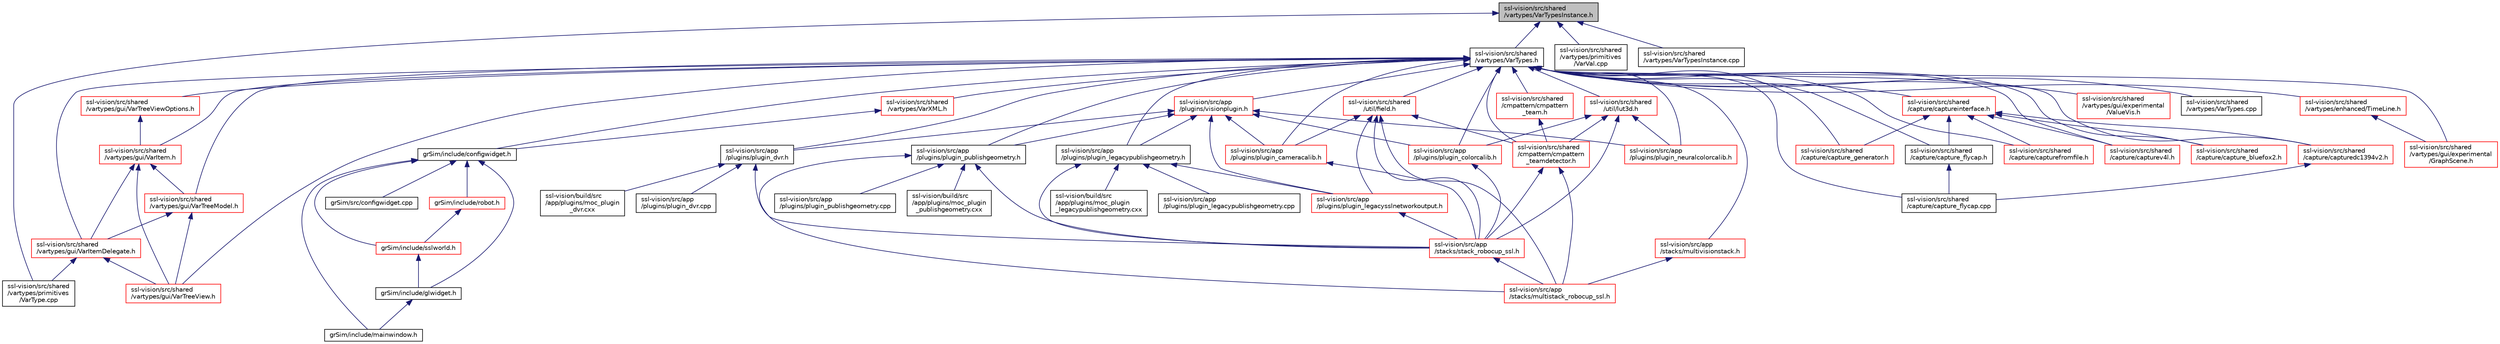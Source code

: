 digraph "ssl-vision/src/shared/vartypes/VarTypesInstance.h"
{
 // INTERACTIVE_SVG=YES
  edge [fontname="Helvetica",fontsize="10",labelfontname="Helvetica",labelfontsize="10"];
  node [fontname="Helvetica",fontsize="10",shape=record];
  Node1 [label="ssl-vision/src/shared\l/vartypes/VarTypesInstance.h",height=0.2,width=0.4,color="black", fillcolor="grey75", style="filled", fontcolor="black"];
  Node1 -> Node2 [dir="back",color="midnightblue",fontsize="10",style="solid",fontname="Helvetica"];
  Node2 [label="ssl-vision/src/shared\l/vartypes/primitives\l/VarType.cpp",height=0.2,width=0.4,color="black", fillcolor="white", style="filled",URL="$dc/d36/_var_type_8cpp.html",tooltip="C++ Implementation: VarType. "];
  Node1 -> Node3 [dir="back",color="midnightblue",fontsize="10",style="solid",fontname="Helvetica"];
  Node3 [label="ssl-vision/src/shared\l/vartypes/primitives\l/VarVal.cpp",height=0.2,width=0.4,color="black", fillcolor="white", style="filled",URL="$d7/d8b/_var_val_8cpp.html"];
  Node1 -> Node4 [dir="back",color="midnightblue",fontsize="10",style="solid",fontname="Helvetica"];
  Node4 [label="ssl-vision/src/shared\l/vartypes/VarTypes.h",height=0.2,width=0.4,color="black", fillcolor="white", style="filled",URL="$d1/d9a/_var_types_8h.html",tooltip="The main header for the VarTypes system. "];
  Node4 -> Node5 [dir="back",color="midnightblue",fontsize="10",style="solid",fontname="Helvetica"];
  Node5 [label="grSim/include/configwidget.h",height=0.2,width=0.4,color="black", fillcolor="white", style="filled",URL="$d6/de5/configwidget_8h.html"];
  Node5 -> Node6 [dir="back",color="midnightblue",fontsize="10",style="solid",fontname="Helvetica"];
  Node6 [label="grSim/include/robot.h",height=0.2,width=0.4,color="red", fillcolor="white", style="filled",URL="$d1/d9c/robot_8h.html"];
  Node6 -> Node7 [dir="back",color="midnightblue",fontsize="10",style="solid",fontname="Helvetica"];
  Node7 [label="grSim/include/sslworld.h",height=0.2,width=0.4,color="red", fillcolor="white", style="filled",URL="$d4/d4c/sslworld_8h.html"];
  Node7 -> Node8 [dir="back",color="midnightblue",fontsize="10",style="solid",fontname="Helvetica"];
  Node8 [label="grSim/include/glwidget.h",height=0.2,width=0.4,color="black", fillcolor="white", style="filled",URL="$d6/d70/gr_sim_2include_2glwidget_8h.html"];
  Node8 -> Node9 [dir="back",color="midnightblue",fontsize="10",style="solid",fontname="Helvetica"];
  Node9 [label="grSim/include/mainwindow.h",height=0.2,width=0.4,color="black", fillcolor="white", style="filled",URL="$de/d37/gr_sim_2include_2mainwindow_8h.html"];
  Node5 -> Node7 [dir="back",color="midnightblue",fontsize="10",style="solid",fontname="Helvetica"];
  Node5 -> Node8 [dir="back",color="midnightblue",fontsize="10",style="solid",fontname="Helvetica"];
  Node5 -> Node9 [dir="back",color="midnightblue",fontsize="10",style="solid",fontname="Helvetica"];
  Node5 -> Node10 [dir="back",color="midnightblue",fontsize="10",style="solid",fontname="Helvetica"];
  Node10 [label="grSim/src/configwidget.cpp",height=0.2,width=0.4,color="black", fillcolor="white", style="filled",URL="$da/da5/configwidget_8cpp.html"];
  Node4 -> Node11 [dir="back",color="midnightblue",fontsize="10",style="solid",fontname="Helvetica"];
  Node11 [label="ssl-vision/src/app\l/plugins/plugin_dvr.h",height=0.2,width=0.4,color="black", fillcolor="white", style="filled",URL="$d1/df0/plugin__dvr_8h.html",tooltip="C++ Interface: plugin_dvr. "];
  Node11 -> Node12 [dir="back",color="midnightblue",fontsize="10",style="solid",fontname="Helvetica"];
  Node12 [label="ssl-vision/build/src\l/app/plugins/moc_plugin\l_dvr.cxx",height=0.2,width=0.4,color="black", fillcolor="white", style="filled",URL="$d3/dfa/moc__plugin__dvr_8cxx.html"];
  Node11 -> Node13 [dir="back",color="midnightblue",fontsize="10",style="solid",fontname="Helvetica"];
  Node13 [label="ssl-vision/src/app\l/stacks/stack_robocup_ssl.h",height=0.2,width=0.4,color="red", fillcolor="white", style="filled",URL="$d1/d92/stack__robocup__ssl_8h.html",tooltip="C++ Interface: stack_robocup_ssl. "];
  Node13 -> Node14 [dir="back",color="midnightblue",fontsize="10",style="solid",fontname="Helvetica"];
  Node14 [label="ssl-vision/src/app\l/stacks/multistack_robocup_ssl.h",height=0.2,width=0.4,color="red", fillcolor="white", style="filled",URL="$db/dc2/multistack__robocup__ssl_8h.html",tooltip="C++ Interface: multistack_robocup_ssl. "];
  Node11 -> Node15 [dir="back",color="midnightblue",fontsize="10",style="solid",fontname="Helvetica"];
  Node15 [label="ssl-vision/src/app\l/plugins/plugin_dvr.cpp",height=0.2,width=0.4,color="black", fillcolor="white", style="filled",URL="$d5/d9e/plugin__dvr_8cpp.html",tooltip="C++ Implementation: plugin_dvr. "];
  Node4 -> Node16 [dir="back",color="midnightblue",fontsize="10",style="solid",fontname="Helvetica"];
  Node16 [label="ssl-vision/src/app\l/plugins/plugin_legacypublishgeometry.h",height=0.2,width=0.4,color="black", fillcolor="white", style="filled",URL="$d7/db2/plugin__legacypublishgeometry_8h.html",tooltip="C++ Interface: plugin_legacypublishgeometry. "];
  Node16 -> Node17 [dir="back",color="midnightblue",fontsize="10",style="solid",fontname="Helvetica"];
  Node17 [label="ssl-vision/build/src\l/app/plugins/moc_plugin\l_legacypublishgeometry.cxx",height=0.2,width=0.4,color="black", fillcolor="white", style="filled",URL="$d1/de1/moc__plugin__legacypublishgeometry_8cxx.html"];
  Node16 -> Node13 [dir="back",color="midnightblue",fontsize="10",style="solid",fontname="Helvetica"];
  Node16 -> Node18 [dir="back",color="midnightblue",fontsize="10",style="solid",fontname="Helvetica"];
  Node18 [label="ssl-vision/src/app\l/plugins/plugin_legacypublishgeometry.cpp",height=0.2,width=0.4,color="black", fillcolor="white", style="filled",URL="$d8/d71/plugin__legacypublishgeometry_8cpp.html",tooltip="C++ Implementation: plugin_legacypublishgeometry. "];
  Node16 -> Node19 [dir="back",color="midnightblue",fontsize="10",style="solid",fontname="Helvetica"];
  Node19 [label="ssl-vision/src/app\l/plugins/plugin_legacysslnetworkoutput.h",height=0.2,width=0.4,color="red", fillcolor="white", style="filled",URL="$d9/db9/plugin__legacysslnetworkoutput_8h.html",tooltip="C++ Interface: plugin_legacysslnetworkoutput. "];
  Node19 -> Node13 [dir="back",color="midnightblue",fontsize="10",style="solid",fontname="Helvetica"];
  Node4 -> Node20 [dir="back",color="midnightblue",fontsize="10",style="solid",fontname="Helvetica"];
  Node20 [label="ssl-vision/src/app\l/plugins/plugin_publishgeometry.h",height=0.2,width=0.4,color="black", fillcolor="white", style="filled",URL="$d8/d45/plugin__publishgeometry_8h.html",tooltip="C++ Interface: plugin_publishgeometry. "];
  Node20 -> Node21 [dir="back",color="midnightblue",fontsize="10",style="solid",fontname="Helvetica"];
  Node21 [label="ssl-vision/build/src\l/app/plugins/moc_plugin\l_publishgeometry.cxx",height=0.2,width=0.4,color="black", fillcolor="white", style="filled",URL="$df/d81/moc__plugin__publishgeometry_8cxx.html"];
  Node20 -> Node13 [dir="back",color="midnightblue",fontsize="10",style="solid",fontname="Helvetica"];
  Node20 -> Node14 [dir="back",color="midnightblue",fontsize="10",style="solid",fontname="Helvetica"];
  Node20 -> Node22 [dir="back",color="midnightblue",fontsize="10",style="solid",fontname="Helvetica"];
  Node22 [label="ssl-vision/src/app\l/plugins/plugin_publishgeometry.cpp",height=0.2,width=0.4,color="black", fillcolor="white", style="filled",URL="$da/dcc/plugin__publishgeometry_8cpp.html",tooltip="C++ Implementation: plugin_publishgeometry. "];
  Node4 -> Node23 [dir="back",color="midnightblue",fontsize="10",style="solid",fontname="Helvetica"];
  Node23 [label="ssl-vision/src/app\l/plugins/visionplugin.h",height=0.2,width=0.4,color="red", fillcolor="white", style="filled",URL="$d8/de0/visionplugin_8h.html",tooltip="C++ Interface: VisionPlugin. "];
  Node23 -> Node11 [dir="back",color="midnightblue",fontsize="10",style="solid",fontname="Helvetica"];
  Node23 -> Node16 [dir="back",color="midnightblue",fontsize="10",style="solid",fontname="Helvetica"];
  Node23 -> Node20 [dir="back",color="midnightblue",fontsize="10",style="solid",fontname="Helvetica"];
  Node23 -> Node24 [dir="back",color="midnightblue",fontsize="10",style="solid",fontname="Helvetica"];
  Node24 [label="ssl-vision/src/app\l/plugins/plugin_cameracalib.h",height=0.2,width=0.4,color="red", fillcolor="white", style="filled",URL="$da/d18/plugin__cameracalib_8h.html",tooltip="C++ Interface: plugin_cameracalib. "];
  Node24 -> Node13 [dir="back",color="midnightblue",fontsize="10",style="solid",fontname="Helvetica"];
  Node23 -> Node25 [dir="back",color="midnightblue",fontsize="10",style="solid",fontname="Helvetica"];
  Node25 [label="ssl-vision/src/app\l/plugins/plugin_colorcalib.h",height=0.2,width=0.4,color="red", fillcolor="white", style="filled",URL="$da/df9/plugin__colorcalib_8h.html",tooltip="C++ Interface: plugin_colorcalib. "];
  Node25 -> Node13 [dir="back",color="midnightblue",fontsize="10",style="solid",fontname="Helvetica"];
  Node23 -> Node19 [dir="back",color="midnightblue",fontsize="10",style="solid",fontname="Helvetica"];
  Node23 -> Node26 [dir="back",color="midnightblue",fontsize="10",style="solid",fontname="Helvetica"];
  Node26 [label="ssl-vision/src/app\l/plugins/plugin_neuralcolorcalib.h",height=0.2,width=0.4,color="red", fillcolor="white", style="filled",URL="$d4/d83/plugin__neuralcolorcalib_8h.html",tooltip="C++ Interface: plugin_neuralcolorcalib. "];
  Node4 -> Node27 [dir="back",color="midnightblue",fontsize="10",style="solid",fontname="Helvetica"];
  Node27 [label="ssl-vision/src/app\l/stacks/multivisionstack.h",height=0.2,width=0.4,color="red", fillcolor="white", style="filled",URL="$d4/de9/multivisionstack_8h.html",tooltip="C++ Interface: MultiVisionStack. "];
  Node27 -> Node14 [dir="back",color="midnightblue",fontsize="10",style="solid",fontname="Helvetica"];
  Node4 -> Node28 [dir="back",color="midnightblue",fontsize="10",style="solid",fontname="Helvetica"];
  Node28 [label="ssl-vision/src/shared\l/capture/captureinterface.h",height=0.2,width=0.4,color="red", fillcolor="white", style="filled",URL="$d4/d08/captureinterface_8h.html",tooltip="C++ Implementation: CaptureInterface. "];
  Node28 -> Node29 [dir="back",color="midnightblue",fontsize="10",style="solid",fontname="Helvetica"];
  Node29 [label="ssl-vision/src/shared\l/capture/capture_generator.h",height=0.2,width=0.4,color="red", fillcolor="white", style="filled",URL="$d1/d71/capture__generator_8h.html",tooltip="C++ Interface: CaptureGenerator. "];
  Node28 -> Node30 [dir="back",color="midnightblue",fontsize="10",style="solid",fontname="Helvetica"];
  Node30 [label="ssl-vision/src/shared\l/capture/capturedc1394v2.h",height=0.2,width=0.4,color="red", fillcolor="white", style="filled",URL="$df/dc3/capturedc1394v2_8h.html",tooltip="C++ Interface: CaptureDC1394v2. "];
  Node30 -> Node31 [dir="back",color="midnightblue",fontsize="10",style="solid",fontname="Helvetica"];
  Node31 [label="ssl-vision/src/shared\l/capture/capture_flycap.cpp",height=0.2,width=0.4,color="black", fillcolor="white", style="filled",URL="$d3/d54/capture__flycap_8cpp.html",tooltip="C++ Interface: CaptureGigE. "];
  Node28 -> Node32 [dir="back",color="midnightblue",fontsize="10",style="solid",fontname="Helvetica"];
  Node32 [label="ssl-vision/src/shared\l/capture/capturefromfile.h",height=0.2,width=0.4,color="red", fillcolor="white", style="filled",URL="$dc/d8d/capturefromfile_8h.html",tooltip="C++ Interface: CaptureFromFile. "];
  Node28 -> Node33 [dir="back",color="midnightblue",fontsize="10",style="solid",fontname="Helvetica"];
  Node33 [label="ssl-vision/src/shared\l/capture/capturev4l.h",height=0.2,width=0.4,color="red", fillcolor="white", style="filled",URL="$d9/df3/capturev4l_8h.html",tooltip="C++ Interface: CaptureV4L. "];
  Node28 -> Node34 [dir="back",color="midnightblue",fontsize="10",style="solid",fontname="Helvetica"];
  Node34 [label="ssl-vision/src/shared\l/capture/capture_bluefox2.h",height=0.2,width=0.4,color="red", fillcolor="white", style="filled",URL="$dd/d5d/capture__bluefox2_8h.html",tooltip="C++ Interface: CaptureBlueFox2. "];
  Node28 -> Node35 [dir="back",color="midnightblue",fontsize="10",style="solid",fontname="Helvetica"];
  Node35 [label="ssl-vision/src/shared\l/capture/capture_flycap.h",height=0.2,width=0.4,color="black", fillcolor="white", style="filled",URL="$d5/d92/capture__flycap_8h.html",tooltip="C++ Interface: CaptureFlycap. "];
  Node35 -> Node31 [dir="back",color="midnightblue",fontsize="10",style="solid",fontname="Helvetica"];
  Node4 -> Node29 [dir="back",color="midnightblue",fontsize="10",style="solid",fontname="Helvetica"];
  Node4 -> Node30 [dir="back",color="midnightblue",fontsize="10",style="solid",fontname="Helvetica"];
  Node4 -> Node32 [dir="back",color="midnightblue",fontsize="10",style="solid",fontname="Helvetica"];
  Node4 -> Node33 [dir="back",color="midnightblue",fontsize="10",style="solid",fontname="Helvetica"];
  Node4 -> Node36 [dir="back",color="midnightblue",fontsize="10",style="solid",fontname="Helvetica"];
  Node36 [label="ssl-vision/src/shared\l/cmpattern/cmpattern\l_team.h",height=0.2,width=0.4,color="red", fillcolor="white", style="filled",URL="$de/d0b/cmpattern__team_8h.html",tooltip="C++ Interface: team. "];
  Node36 -> Node37 [dir="back",color="midnightblue",fontsize="10",style="solid",fontname="Helvetica"];
  Node37 [label="ssl-vision/src/shared\l/cmpattern/cmpattern\l_teamdetector.h",height=0.2,width=0.4,color="red", fillcolor="white", style="filled",URL="$dc/d90/cmpattern__teamdetector_8h.html",tooltip="C++ Interface: teamdetector. "];
  Node37 -> Node13 [dir="back",color="midnightblue",fontsize="10",style="solid",fontname="Helvetica"];
  Node37 -> Node14 [dir="back",color="midnightblue",fontsize="10",style="solid",fontname="Helvetica"];
  Node4 -> Node37 [dir="back",color="midnightblue",fontsize="10",style="solid",fontname="Helvetica"];
  Node4 -> Node38 [dir="back",color="midnightblue",fontsize="10",style="solid",fontname="Helvetica"];
  Node38 [label="ssl-vision/src/shared\l/util/field.h",height=0.2,width=0.4,color="red", fillcolor="white", style="filled",URL="$d5/d5a/field_8h.html",tooltip="Definition of field dimensions. "];
  Node38 -> Node13 [dir="back",color="midnightblue",fontsize="10",style="solid",fontname="Helvetica"];
  Node38 -> Node14 [dir="back",color="midnightblue",fontsize="10",style="solid",fontname="Helvetica"];
  Node38 -> Node37 [dir="back",color="midnightblue",fontsize="10",style="solid",fontname="Helvetica"];
  Node38 -> Node24 [dir="back",color="midnightblue",fontsize="10",style="solid",fontname="Helvetica"];
  Node38 -> Node19 [dir="back",color="midnightblue",fontsize="10",style="solid",fontname="Helvetica"];
  Node4 -> Node39 [dir="back",color="midnightblue",fontsize="10",style="solid",fontname="Helvetica"];
  Node39 [label="ssl-vision/src/shared\l/util/lut3d.h",height=0.2,width=0.4,color="red", fillcolor="white", style="filled",URL="$d4/d82/lut3d_8h.html",tooltip="C++ Interface: LUT3D. "];
  Node39 -> Node13 [dir="back",color="midnightblue",fontsize="10",style="solid",fontname="Helvetica"];
  Node39 -> Node37 [dir="back",color="midnightblue",fontsize="10",style="solid",fontname="Helvetica"];
  Node39 -> Node25 [dir="back",color="midnightblue",fontsize="10",style="solid",fontname="Helvetica"];
  Node39 -> Node26 [dir="back",color="midnightblue",fontsize="10",style="solid",fontname="Helvetica"];
  Node4 -> Node40 [dir="back",color="midnightblue",fontsize="10",style="solid",fontname="Helvetica"];
  Node40 [label="ssl-vision/src/shared\l/vartypes/gui/VarItem.h",height=0.2,width=0.4,color="red", fillcolor="white", style="filled",URL="$d8/d85/_var_item_8h.html",tooltip="C++ Interface: VarItem. "];
  Node40 -> Node41 [dir="back",color="midnightblue",fontsize="10",style="solid",fontname="Helvetica"];
  Node41 [label="ssl-vision/src/shared\l/vartypes/gui/VarItemDelegate.h",height=0.2,width=0.4,color="red", fillcolor="white", style="filled",URL="$d8/d1a/_var_item_delegate_8h.html",tooltip="C++ Interface: VarItemDelegate. "];
  Node41 -> Node42 [dir="back",color="midnightblue",fontsize="10",style="solid",fontname="Helvetica"];
  Node42 [label="ssl-vision/src/shared\l/vartypes/gui/VarTreeView.h",height=0.2,width=0.4,color="red", fillcolor="white", style="filled",URL="$da/d9c/_var_tree_view_8h.html",tooltip="C++ Interface: VarTreeView. "];
  Node41 -> Node2 [dir="back",color="midnightblue",fontsize="10",style="solid",fontname="Helvetica"];
  Node40 -> Node43 [dir="back",color="midnightblue",fontsize="10",style="solid",fontname="Helvetica"];
  Node43 [label="ssl-vision/src/shared\l/vartypes/gui/VarTreeModel.h",height=0.2,width=0.4,color="red", fillcolor="white", style="filled",URL="$db/d97/_var_tree_model_8h.html",tooltip="C++ Implementation: VarTreeModel. "];
  Node43 -> Node41 [dir="back",color="midnightblue",fontsize="10",style="solid",fontname="Helvetica"];
  Node43 -> Node42 [dir="back",color="midnightblue",fontsize="10",style="solid",fontname="Helvetica"];
  Node40 -> Node42 [dir="back",color="midnightblue",fontsize="10",style="solid",fontname="Helvetica"];
  Node4 -> Node44 [dir="back",color="midnightblue",fontsize="10",style="solid",fontname="Helvetica"];
  Node44 [label="ssl-vision/src/shared\l/vartypes/gui/VarTreeViewOptions.h",height=0.2,width=0.4,color="red", fillcolor="white", style="filled",URL="$d8/dd2/_var_tree_view_options_8h.html",tooltip="C++ Interface: VarTreeViewOptions. "];
  Node44 -> Node40 [dir="back",color="midnightblue",fontsize="10",style="solid",fontname="Helvetica"];
  Node4 -> Node41 [dir="back",color="midnightblue",fontsize="10",style="solid",fontname="Helvetica"];
  Node4 -> Node43 [dir="back",color="midnightblue",fontsize="10",style="solid",fontname="Helvetica"];
  Node4 -> Node42 [dir="back",color="midnightblue",fontsize="10",style="solid",fontname="Helvetica"];
  Node4 -> Node24 [dir="back",color="midnightblue",fontsize="10",style="solid",fontname="Helvetica"];
  Node4 -> Node25 [dir="back",color="midnightblue",fontsize="10",style="solid",fontname="Helvetica"];
  Node4 -> Node26 [dir="back",color="midnightblue",fontsize="10",style="solid",fontname="Helvetica"];
  Node4 -> Node34 [dir="back",color="midnightblue",fontsize="10",style="solid",fontname="Helvetica"];
  Node4 -> Node35 [dir="back",color="midnightblue",fontsize="10",style="solid",fontname="Helvetica"];
  Node4 -> Node31 [dir="back",color="midnightblue",fontsize="10",style="solid",fontname="Helvetica"];
  Node4 -> Node45 [dir="back",color="midnightblue",fontsize="10",style="solid",fontname="Helvetica"];
  Node45 [label="ssl-vision/src/shared\l/vartypes/enhanced/TimeLine.h",height=0.2,width=0.4,color="red", fillcolor="white", style="filled",URL="$d0/d45/_time_line_8h.html",tooltip="C++ Interface: TimeLine. "];
  Node45 -> Node46 [dir="back",color="midnightblue",fontsize="10",style="solid",fontname="Helvetica"];
  Node46 [label="ssl-vision/src/shared\l/vartypes/gui/experimental\l/GraphScene.h",height=0.2,width=0.4,color="red", fillcolor="white", style="filled",URL="$da/d24/_graph_scene_8h.html",tooltip="C++ Interface: GraphScene. "];
  Node4 -> Node46 [dir="back",color="midnightblue",fontsize="10",style="solid",fontname="Helvetica"];
  Node4 -> Node47 [dir="back",color="midnightblue",fontsize="10",style="solid",fontname="Helvetica"];
  Node47 [label="ssl-vision/src/shared\l/vartypes/gui/experimental\l/ValueVis.h",height=0.2,width=0.4,color="red", fillcolor="white", style="filled",URL="$d3/d76/_value_vis_8h.html",tooltip="C++ Interface: ValueVis. "];
  Node4 -> Node48 [dir="back",color="midnightblue",fontsize="10",style="solid",fontname="Helvetica"];
  Node48 [label="ssl-vision/src/shared\l/vartypes/VarTypes.cpp",height=0.2,width=0.4,color="black", fillcolor="white", style="filled",URL="$d6/d98/_var_types_8cpp.html",tooltip="Static constructor of the VarTypes system. "];
  Node4 -> Node49 [dir="back",color="midnightblue",fontsize="10",style="solid",fontname="Helvetica"];
  Node49 [label="ssl-vision/src/shared\l/vartypes/VarXML.h",height=0.2,width=0.4,color="red", fillcolor="white", style="filled",URL="$d3/db1/_var_x_m_l_8h.html",tooltip="C++ Interface: VarXML. "];
  Node49 -> Node5 [dir="back",color="midnightblue",fontsize="10",style="solid",fontname="Helvetica"];
  Node1 -> Node50 [dir="back",color="midnightblue",fontsize="10",style="solid",fontname="Helvetica"];
  Node50 [label="ssl-vision/src/shared\l/vartypes/VarTypesInstance.cpp",height=0.2,width=0.4,color="black", fillcolor="white", style="filled",URL="$df/dc2/_var_types_instance_8cpp.html"];
}
